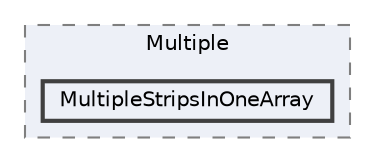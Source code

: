 digraph "/home/runner/work/FastLED/FastLED/examples/Multiple/MultipleStripsInOneArray"
{
 // INTERACTIVE_SVG=YES
 // LATEX_PDF_SIZE
  bgcolor="transparent";
  edge [fontname=Helvetica,fontsize=10,labelfontname=Helvetica,labelfontsize=10];
  node [fontname=Helvetica,fontsize=10,shape=box,height=0.2,width=0.4];
  compound=true
  subgraph clusterdir_b0ccd010afae1b6736eeed36b0121387 {
    graph [ bgcolor="#edf0f7", pencolor="grey50", label="Multiple", fontname=Helvetica,fontsize=10 style="filled,dashed", URL="dir_b0ccd010afae1b6736eeed36b0121387.html",tooltip=""]
  dir_a8e8e2f7421b50568d47b7b0b614c5c6 [label="MultipleStripsInOneArray", fillcolor="#edf0f7", color="grey25", style="filled,bold", URL="dir_a8e8e2f7421b50568d47b7b0b614c5c6.html",tooltip=""];
  }
}
